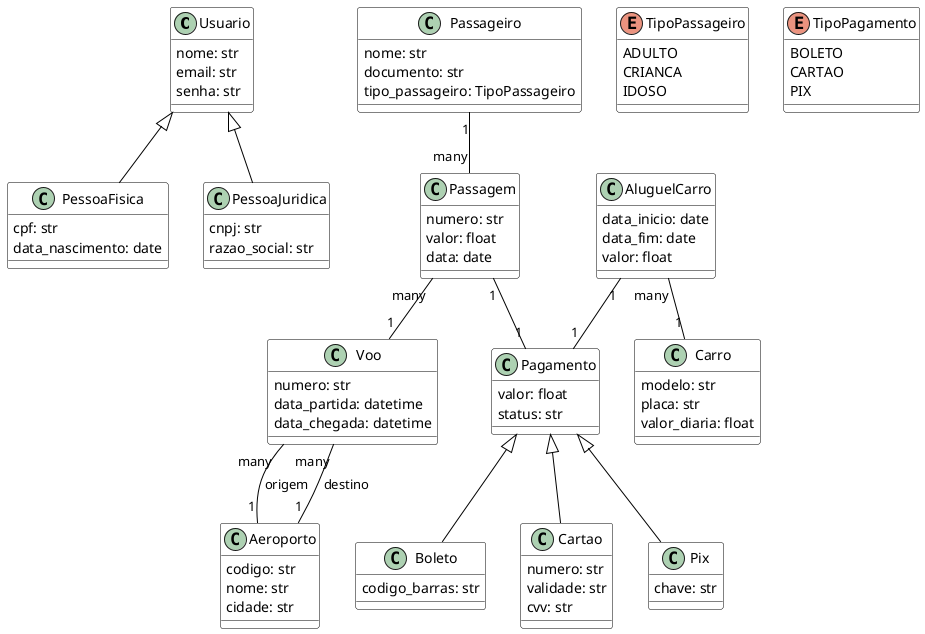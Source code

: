 @startuml Agencia

' Definição do estilo
skinparam class {
    BackgroundColor White
    ArrowColor Black
    BorderColor Black
}

' Classes principais
class Usuario {
    nome: str
    email: str
    senha: str
}

class PessoaFisica {
    cpf: str
    data_nascimento: date
}

class PessoaJuridica {
    cnpj: str
    razao_social: str
}

class Passageiro {
    nome: str
    documento: str
    tipo_passageiro: TipoPassageiro
}

class Passagem {
    numero: str
    valor: float
    data: date
}

class Voo {
    numero: str
    data_partida: datetime
    data_chegada: datetime
}

class Aeroporto {
    codigo: str
    nome: str
    cidade: str
}

class Pagamento {
    valor: float
    status: str
}

class AluguelCarro {
    data_inicio: date
    data_fim: date
    valor: float
}

class Carro {
    modelo: str
    placa: str
    valor_diaria: float
}

class Boleto {
    codigo_barras: str
}

class Cartao {
    numero: str
    validade: str
    cvv: str
}

class Pix {
    chave: str
}

' Enums
enum TipoPassageiro {
    ADULTO
    CRIANCA
    IDOSO
}

enum TipoPagamento {
    BOLETO
    CARTAO
    PIX
}

' Relacionamentos
Usuario <|-- PessoaFisica
Usuario <|-- PessoaJuridica

Passageiro "1" -- "many" Passagem
Passagem "many" -- "1" Voo
Voo "many" -- "1" Aeroporto : origem
Voo "many" -- "1" Aeroporto : destino

Pagamento <|-- Boleto
Pagamento <|-- Cartao
Pagamento <|-- Pix

Passagem "1" -- "1" Pagamento
AluguelCarro "1" -- "1" Pagamento
AluguelCarro "many" -- "1" Carro

@enduml
